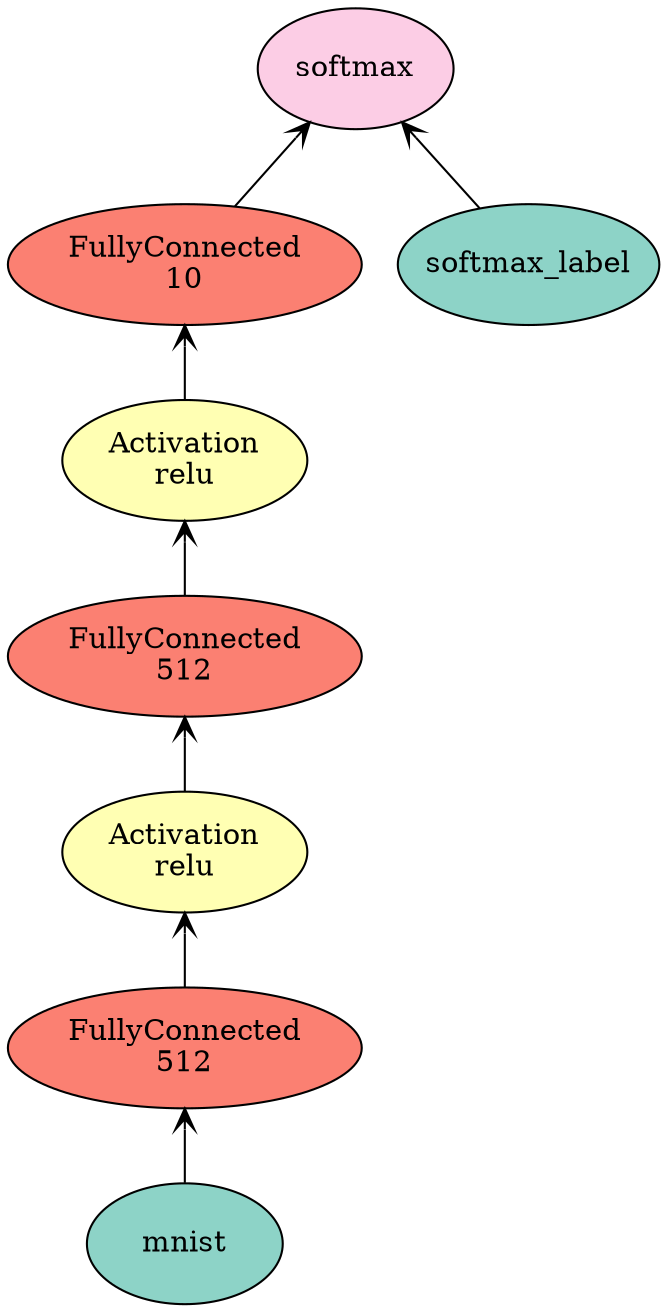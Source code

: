 digraph plot {
	mnist [label=mnist fillcolor="#8dd3c7" fixedsize=false height=0.8034 shape=oval style=filled width=1.3]
	fc1 [label="FullyConnected\n512" fillcolor="#fb8072" fixedsize=false height=0.8034 shape=oval style=filled width=1.3]
	relu1 [label="Activation\nrelu" fillcolor="#ffffb3" fixedsize=false height=0.8034 shape=oval style=filled width=1.3]
	fc2 [label="FullyConnected\n512" fillcolor="#fb8072" fixedsize=false height=0.8034 shape=oval style=filled width=1.3]
	relu2 [label="Activation\nrelu" fillcolor="#ffffb3" fixedsize=false height=0.8034 shape=oval style=filled width=1.3]
	fc3 [label="FullyConnected\n10" fillcolor="#fb8072" fixedsize=false height=0.8034 shape=oval style=filled width=1.3]
	softmax_label [label=softmax_label fillcolor="#8dd3c7" fixedsize=false height=0.8034 shape=oval style=filled width=1.3]
	softmax [label=softmax fillcolor="#fccde5" fixedsize=false height=0.8034 shape=oval style=filled width=1.3]
	fc1 -> mnist [arrowtail=open dir=back]
	relu1 -> fc1 [arrowtail=open dir=back]
	fc2 -> relu1 [arrowtail=open dir=back]
	relu2 -> fc2 [arrowtail=open dir=back]
	fc3 -> relu2 [arrowtail=open dir=back]
	softmax -> fc3 [arrowtail=open dir=back]
	softmax -> softmax_label [arrowtail=open dir=back]
}
